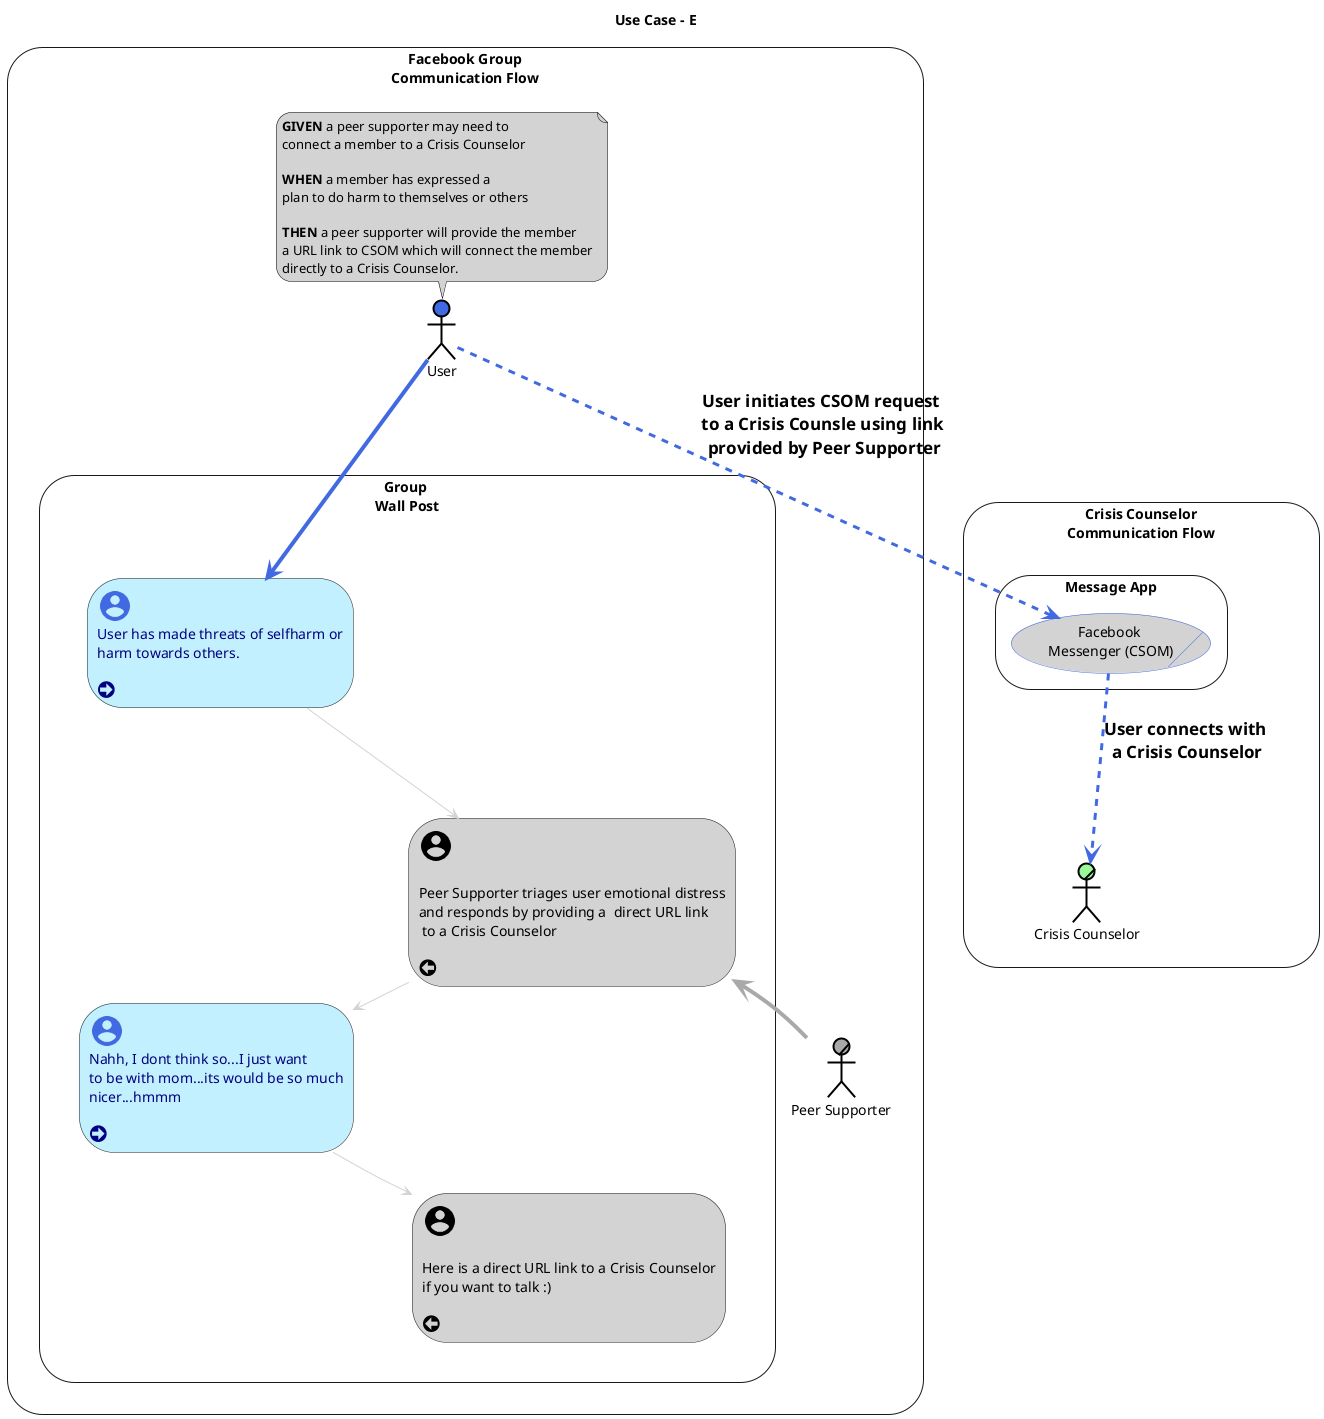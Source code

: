 'Diagram UI : https://www.planttext.com/
'Coding Documentation : https://plantuml.com/use-case-diagram#d50d8f9219a41435
@startuml

!include <material/account_circle.puml>
' skinparam maxMessageSize 60
skinparam roundcorner 30
hide header
hide stereotype
' skinparam linetype polyline
' skinparam linetype ortho
' left to right direction
skinparam note {
  borderColor black
}

skinparam rectangle {
  roundCorner 70
  Shadowing false
  borderColor<<diagbox>> white
  borderColor<<rescuer>> black
  BackgroundColor<<peerSup>> lightgrey
  fontcolor<<peerSup>> black
  BackgroundColor<<user>> application
  fontcolor<<user>> navy
  fontStyle<<user>> segoeui
}

skinparam usecase {
 BackgroundColor<<csom>> lightgrey
 borderColor<<csom>> royalblue

}

skinparam ranksep 10
skinparam nodesep 100
title Use Case - E

' PARTICIPANTS
' actor :User: as user #RoyalBlue;line:black;line.bold;text:black

' 'GIVEN + WHEN + THEN
'  note right of user #LightGray
'    <b>GIVEN</b> a peer supporter may need to
'    connect a member to a Crisis Counselor

'    <b>WHEN</b> a member has expressed a
'    plan to do harm to themselves or others

'    <b>THEN</b> a peer supporter will provide the member
'    a URL link to CSOM which will connect the member
'    directly to a Crisis Counselor.
'  end note

' actor/ :Peer Supporter: as ps #DarkGray;line:black;line.bold;text:black
'WORKFLOW

rectangle "Facebook Group\nCommunication Flow" as fbcommflow {

  actor :User: as user #RoyalBlue;line:black;line.bold;text:black

'GIVEN + WHEN + THEN
 note top of user #LightGray
   <b>GIVEN</b> a peer supporter may need to
   connect a member to a Crisis Counselor

   <b>WHEN</b> a member has expressed a
   plan to do harm to themselves or others

   <b>THEN</b> a peer supporter will provide the member
   a URL link to CSOM which will connect the member
   directly to a Crisis Counselor.
 end note


  actor/ :Peer Supporter: as ps #DarkGray;line:black;line.bold;text:black

  rectangle "Group \nWall Post" as wallPost {
    rectangle " " as userdiagbox <<diagbox>> {
      rectangle userdiag1 <<user>> as "
          <color:RoyalBlue><size:0><$ma_account_circle*.75></size></color>
          User has made threats of selfharm or
          harm towards others.

          <size:25><&arrow-circle-right></size>
          "

      rectangle userdiag2 <<user>> as "
          <color:RoyalBlue><size:0><$ma_account_circle*.75></size></color>
          Nahh, I dont think so...I just want
          to be with mom...its would be so much
          nicer...hmmm

          <size:25><&arrow-circle-right></size>
          "
    }

    rectangle " " as psdiagbox <<diagbox>> {
      rectangle psdiag1 <<peerSup>> as "
          <color:black><size:25><$ma_account_circle*.75></size></color>

          Peer Supporter triages user emotional distress
          and responds by providing a  direct URL link
           to a Crisis Counselor

          <size:25><&arrow-circle-left></size>
          "
      rectangle psdiag2 <<peerSup>> as "
          <color:black><size:25><$ma_account_circle*.75></size></color>

          Here is a direct URL link to a Crisis Counselor
          if you want to talk :)

          <size:25><&arrow-circle-left></size>
          "
    }

    ' usecase "Facebook Messenger" as fm
  }

  ' DIALOG STRUCTURE

  userdiag1 --[hidden]down-> userdiag2
  psdiag1 --[hidden]down-> psdiag2

  ' DIALOG FLOW
  userdiag1 -down-> psdiag1 #line:lightgrey
  psdiag1 -down--> userdiag2 #line:lightgrey
  userdiag2 -down-> psdiag2 #line:lightgrey
}

rectangle "Crisis Counselor\nCommunication Flow" as criscommflow {
  actor/ :Crisis Counselor: as cc #PaleGreen;line:black;line.bold;text:black

  rectangle "Message App" as msgAppCsom {
    ' usecase/ "Facebook \nMessenger (CSOM)" as csom
    usecase/ "Facebook \nMessenger (CSOM)" as csom <<csom>>
  }
}

'INITIAL CONTACT
user -[#RoyalBlue,thickness=4]-> userdiag1

'AVAILABLE
ps -[#DarkGray,thickness=4]up-> psdiag1

'VERIFY CRISIS COUNSELOR AVAILABLE
' ps -up-> csom #red;line.bold;line:red;text:red : 1.3\n PS verify Crisis\n Counselor available
' csom --> cc #red;line.bold;line:red;text:red

'USER CONTACTS CRISIS COUNSELOR
user -[#RoyalBlue,dashed,thickness=3]-> csom :<size:17>**User initiates CSOM request**</size> \n <size:17>**to a Crisis Counsle using link**</size> \n <size:17>**provided by Peer Supporter**</size>
csom -[#RoyalBlue,dashed,thickness=3]-> cc  :<size:17>**User connects with**</size> \n<size:17>**a Crisis Counselor**</size>

' criscommflow --[hidden]-> fbcommflow
fbcommflow -[hidden]up-> criscommflow
@enduml
